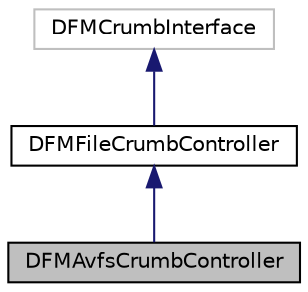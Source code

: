 digraph "DFMAvfsCrumbController"
{
  edge [fontname="Helvetica",fontsize="10",labelfontname="Helvetica",labelfontsize="10"];
  node [fontname="Helvetica",fontsize="10",shape=record];
  Node3 [label="DFMAvfsCrumbController",height=0.2,width=0.4,color="black", fillcolor="grey75", style="filled", fontcolor="black"];
  Node4 -> Node3 [dir="back",color="midnightblue",fontsize="10",style="solid",fontname="Helvetica"];
  Node4 [label="DFMFileCrumbController",height=0.2,width=0.4,color="black", fillcolor="white", style="filled",URL="$class_d_f_m_file_crumb_controller.html"];
  Node5 -> Node4 [dir="back",color="midnightblue",fontsize="10",style="solid",fontname="Helvetica"];
  Node5 [label="DFMCrumbInterface",height=0.2,width=0.4,color="grey75", fillcolor="white", style="filled"];
}
